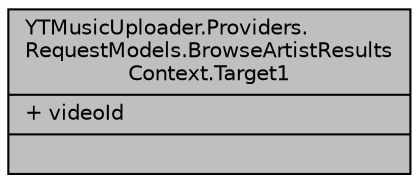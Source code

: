 digraph "YTMusicUploader.Providers.RequestModels.BrowseArtistResultsContext.Target1"
{
 // LATEX_PDF_SIZE
  edge [fontname="Helvetica",fontsize="10",labelfontname="Helvetica",labelfontsize="10"];
  node [fontname="Helvetica",fontsize="10",shape=record];
  Node1 [label="{YTMusicUploader.Providers.\lRequestModels.BrowseArtistResults\lContext.Target1\n|+ videoId\l|}",height=0.2,width=0.4,color="black", fillcolor="grey75", style="filled", fontcolor="black",tooltip=" "];
}
